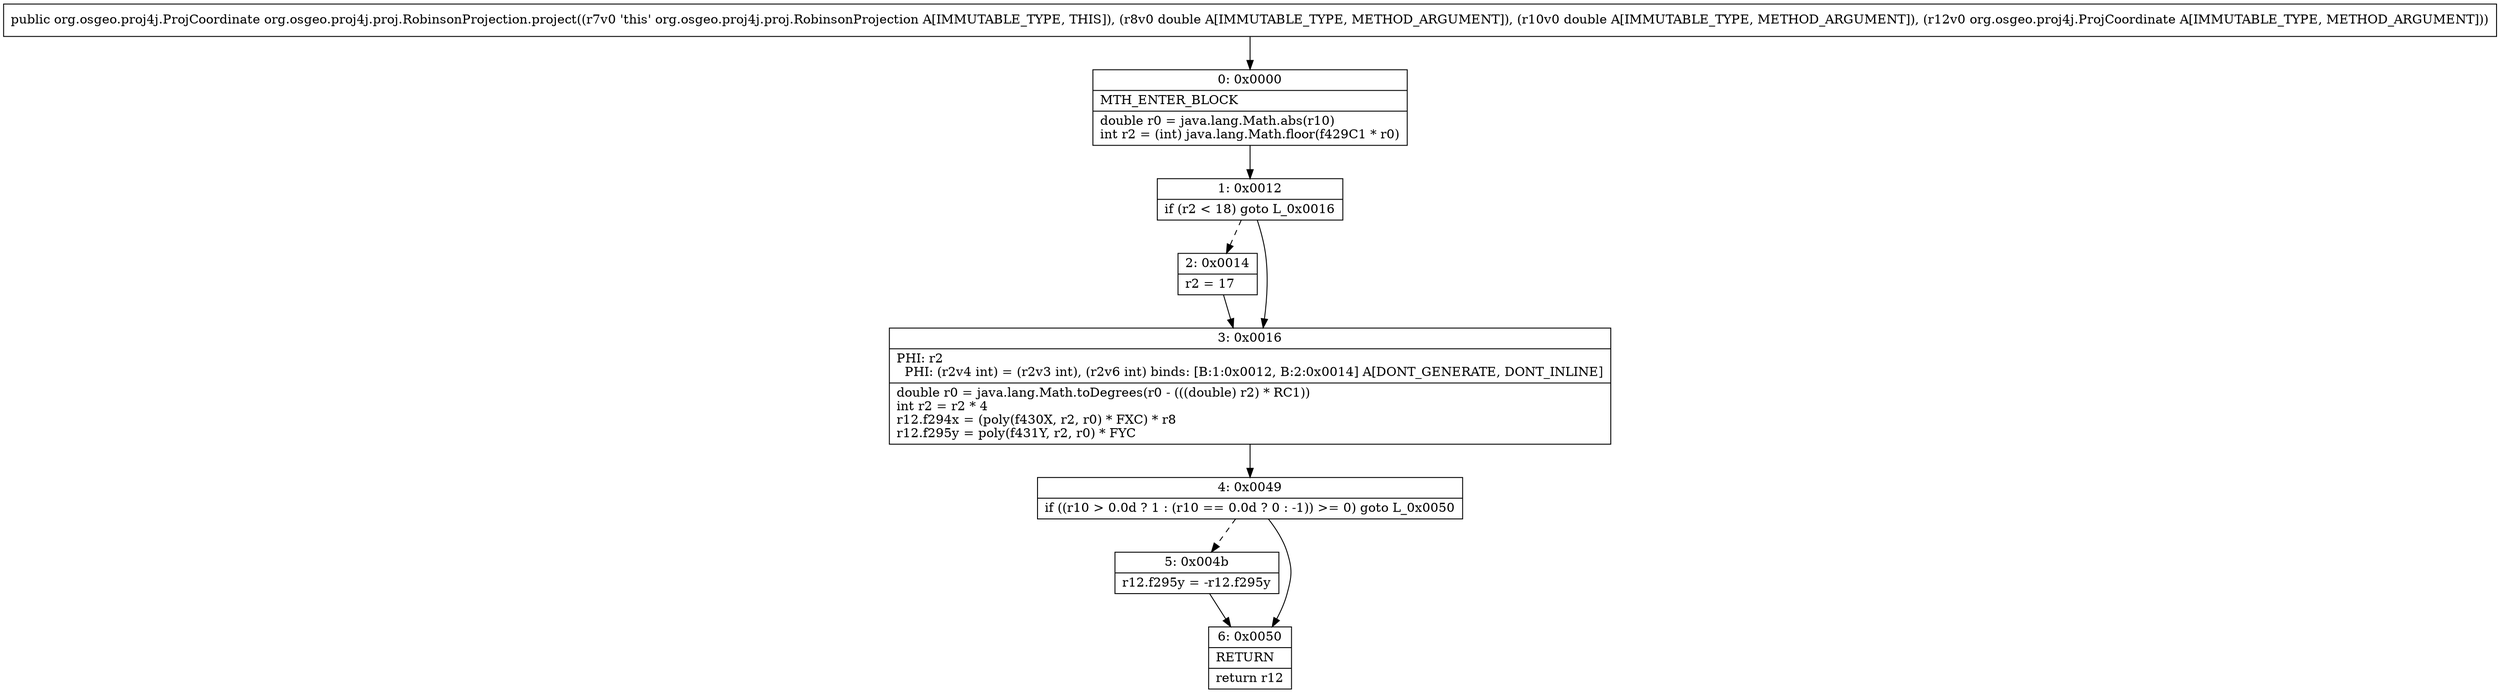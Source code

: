 digraph "CFG fororg.osgeo.proj4j.proj.RobinsonProjection.project(DDLorg\/osgeo\/proj4j\/ProjCoordinate;)Lorg\/osgeo\/proj4j\/ProjCoordinate;" {
Node_0 [shape=record,label="{0\:\ 0x0000|MTH_ENTER_BLOCK\l|double r0 = java.lang.Math.abs(r10)\lint r2 = (int) java.lang.Math.floor(f429C1 * r0)\l}"];
Node_1 [shape=record,label="{1\:\ 0x0012|if (r2 \< 18) goto L_0x0016\l}"];
Node_2 [shape=record,label="{2\:\ 0x0014|r2 = 17\l}"];
Node_3 [shape=record,label="{3\:\ 0x0016|PHI: r2 \l  PHI: (r2v4 int) = (r2v3 int), (r2v6 int) binds: [B:1:0x0012, B:2:0x0014] A[DONT_GENERATE, DONT_INLINE]\l|double r0 = java.lang.Math.toDegrees(r0 \- (((double) r2) * RC1))\lint r2 = r2 * 4\lr12.f294x = (poly(f430X, r2, r0) * FXC) * r8\lr12.f295y = poly(f431Y, r2, r0) * FYC\l}"];
Node_4 [shape=record,label="{4\:\ 0x0049|if ((r10 \> 0.0d ? 1 : (r10 == 0.0d ? 0 : \-1)) \>= 0) goto L_0x0050\l}"];
Node_5 [shape=record,label="{5\:\ 0x004b|r12.f295y = \-r12.f295y\l}"];
Node_6 [shape=record,label="{6\:\ 0x0050|RETURN\l|return r12\l}"];
MethodNode[shape=record,label="{public org.osgeo.proj4j.ProjCoordinate org.osgeo.proj4j.proj.RobinsonProjection.project((r7v0 'this' org.osgeo.proj4j.proj.RobinsonProjection A[IMMUTABLE_TYPE, THIS]), (r8v0 double A[IMMUTABLE_TYPE, METHOD_ARGUMENT]), (r10v0 double A[IMMUTABLE_TYPE, METHOD_ARGUMENT]), (r12v0 org.osgeo.proj4j.ProjCoordinate A[IMMUTABLE_TYPE, METHOD_ARGUMENT])) }"];
MethodNode -> Node_0;
Node_0 -> Node_1;
Node_1 -> Node_2[style=dashed];
Node_1 -> Node_3;
Node_2 -> Node_3;
Node_3 -> Node_4;
Node_4 -> Node_5[style=dashed];
Node_4 -> Node_6;
Node_5 -> Node_6;
}

